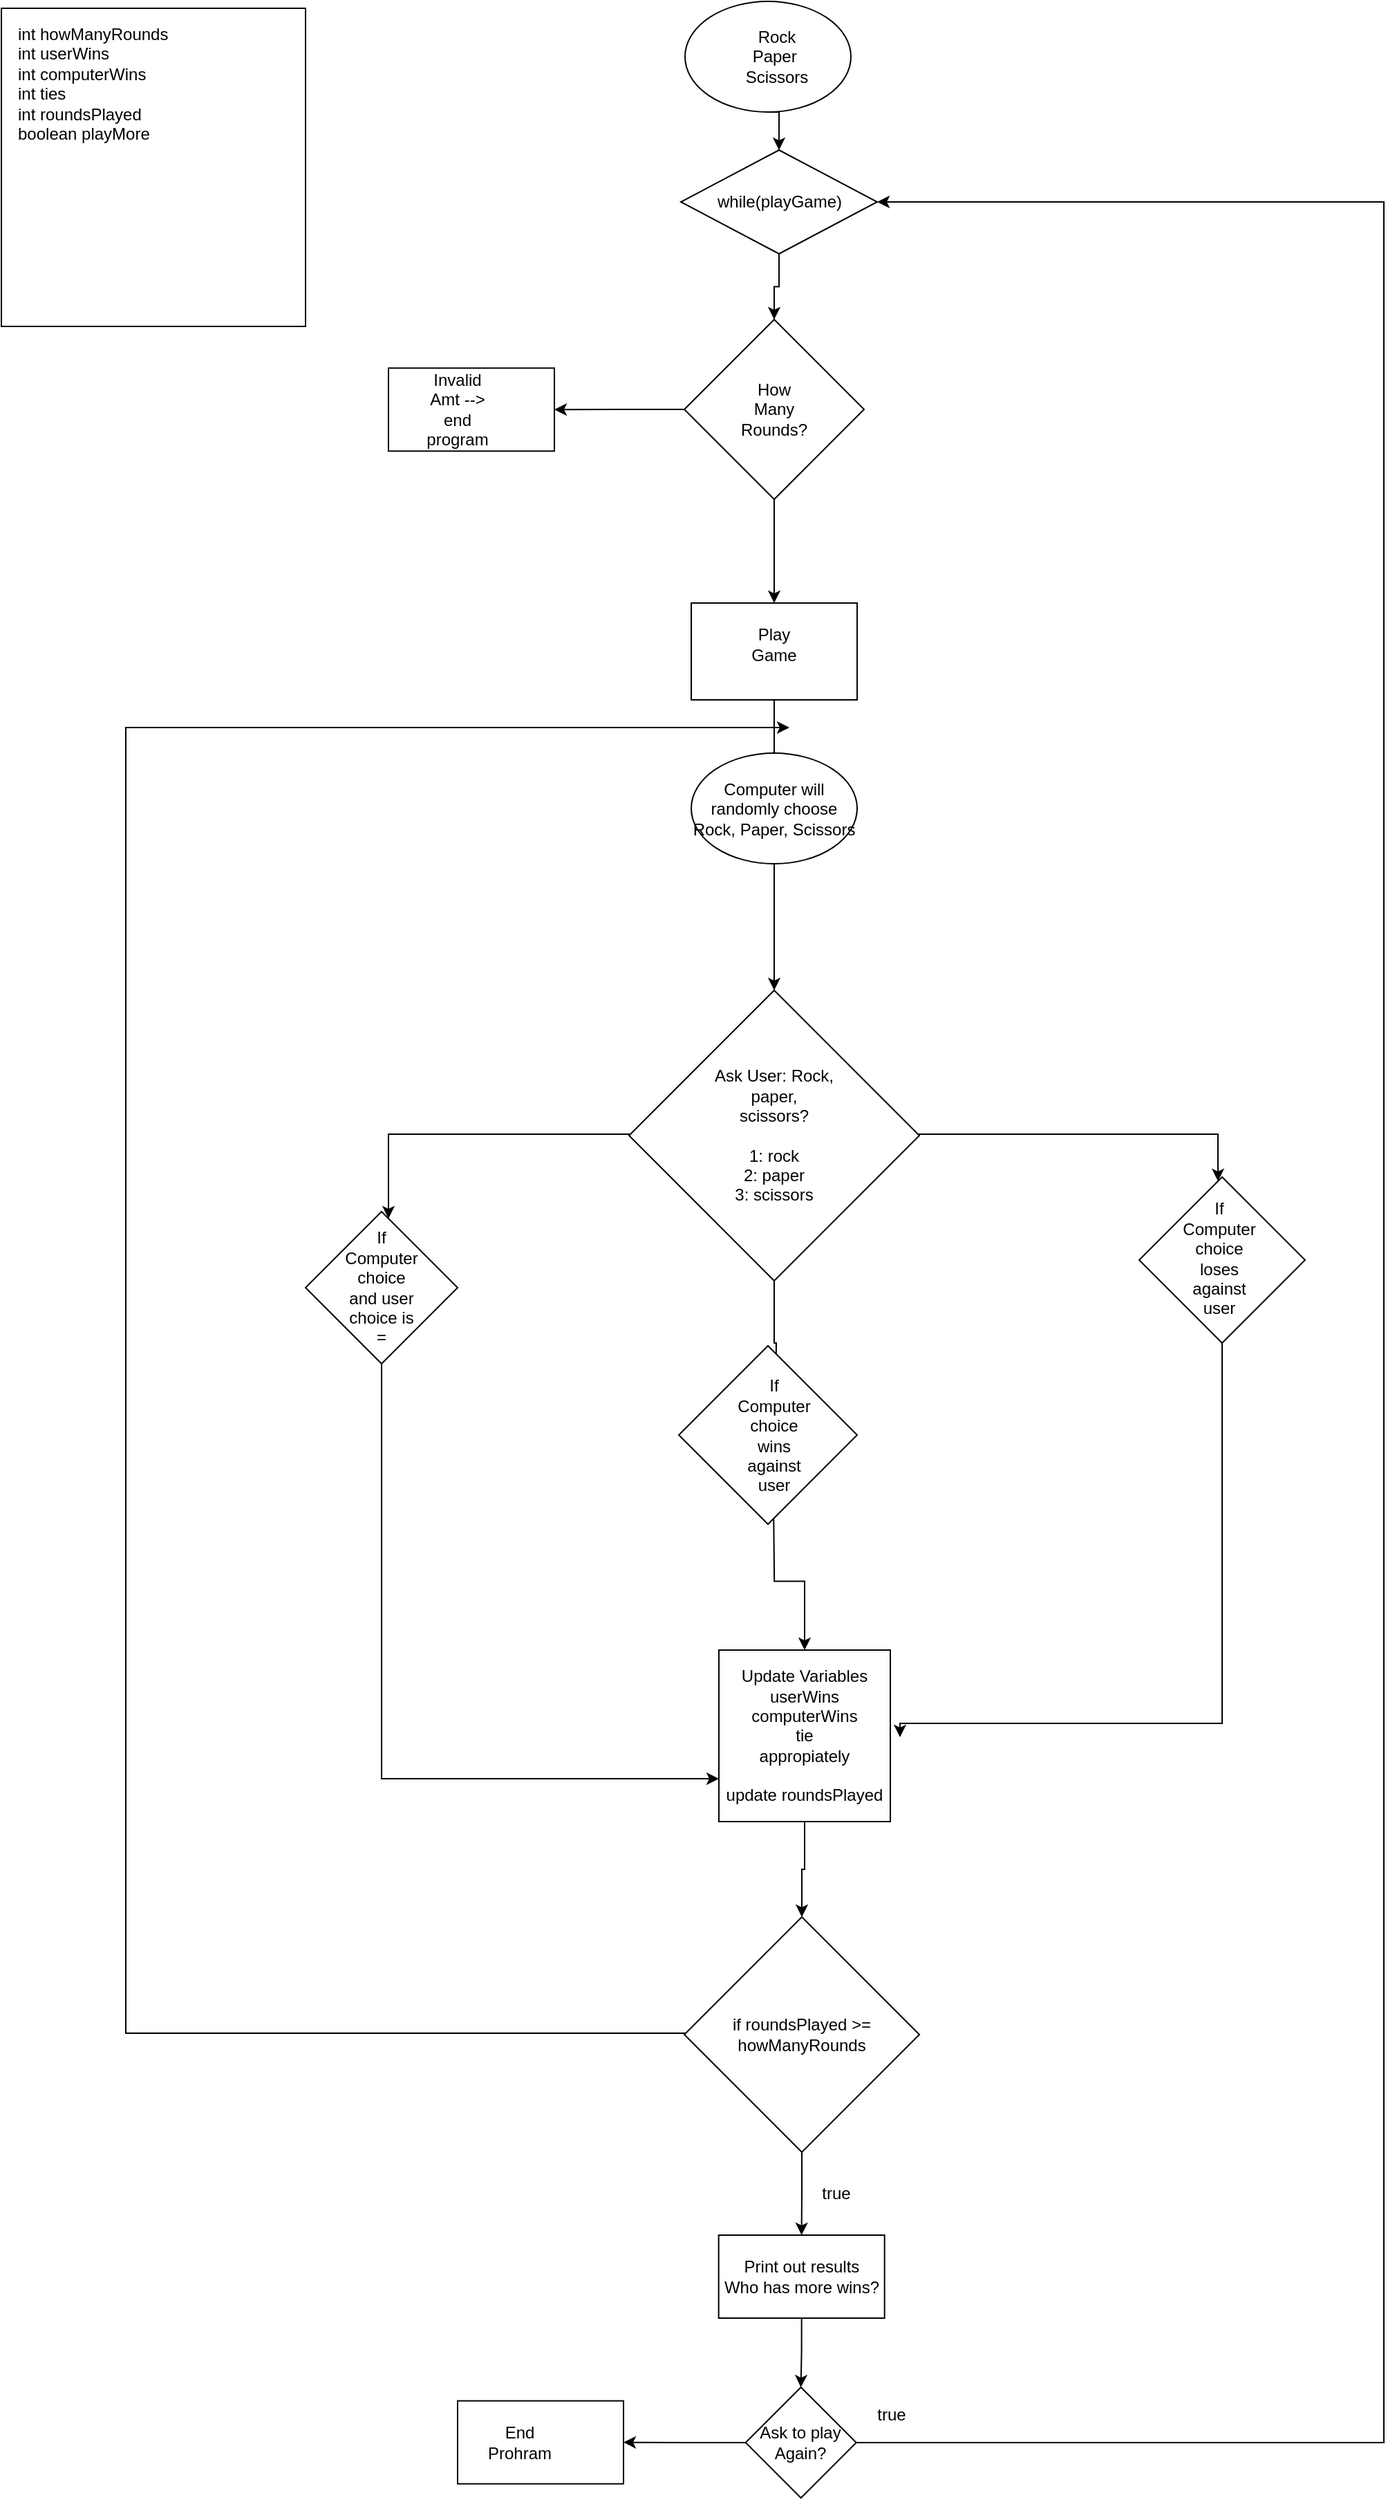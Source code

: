 <mxfile version="10.6.6" type="device"><diagram id="HAbJTBd9WQU1ZmT7N6Sz" name="Page-1"><mxGraphModel dx="1555" dy="2275" grid="1" gridSize="10" guides="1" tooltips="1" connect="1" arrows="1" fold="1" page="1" pageScale="1" pageWidth="850" pageHeight="1100" math="0" shadow="0"><root><mxCell id="0"/><mxCell id="1" parent="0"/><mxCell id="_aESMpULlJK4XJxWV_cw-6" style="edgeStyle=orthogonalEdgeStyle;rounded=0;orthogonalLoop=1;jettySize=auto;html=1;exitX=0.5;exitY=1;exitDx=0;exitDy=0;" edge="1" parent="1" source="_aESMpULlJK4XJxWV_cw-57" target="_aESMpULlJK4XJxWV_cw-5"><mxGeometry relative="1" as="geometry"/></mxCell><mxCell id="_aESMpULlJK4XJxWV_cw-60" style="edgeStyle=orthogonalEdgeStyle;rounded=0;orthogonalLoop=1;jettySize=auto;html=1;exitX=0.5;exitY=1;exitDx=0;exitDy=0;entryX=0.5;entryY=0;entryDx=0;entryDy=0;" edge="1" parent="1" source="_aESMpULlJK4XJxWV_cw-1" target="_aESMpULlJK4XJxWV_cw-57"><mxGeometry relative="1" as="geometry"/></mxCell><mxCell id="_aESMpULlJK4XJxWV_cw-1" value="" style="ellipse;whiteSpace=wrap;html=1;" vertex="1" parent="1"><mxGeometry x="284.5" y="-1095" width="120" height="80" as="geometry"/></mxCell><mxCell id="_aESMpULlJK4XJxWV_cw-2" value="Rock Paper&amp;nbsp;&lt;br&gt;Scissors&lt;br&gt;" style="text;html=1;strokeColor=none;fillColor=none;align=center;verticalAlign=middle;whiteSpace=wrap;rounded=0;" vertex="1" parent="1"><mxGeometry x="331" y="-1065" width="40" height="20" as="geometry"/></mxCell><mxCell id="_aESMpULlJK4XJxWV_cw-9" style="edgeStyle=orthogonalEdgeStyle;rounded=0;orthogonalLoop=1;jettySize=auto;html=1;exitX=0;exitY=0.5;exitDx=0;exitDy=0;" edge="1" parent="1" source="_aESMpULlJK4XJxWV_cw-5" target="_aESMpULlJK4XJxWV_cw-10"><mxGeometry relative="1" as="geometry"><mxPoint x="180" y="-799.857" as="targetPoint"/></mxGeometry></mxCell><mxCell id="_aESMpULlJK4XJxWV_cw-13" style="edgeStyle=orthogonalEdgeStyle;rounded=0;orthogonalLoop=1;jettySize=auto;html=1;exitX=0.5;exitY=1;exitDx=0;exitDy=0;" edge="1" parent="1" source="_aESMpULlJK4XJxWV_cw-5" target="_aESMpULlJK4XJxWV_cw-14"><mxGeometry relative="1" as="geometry"><mxPoint x="348.857" y="-630" as="targetPoint"/></mxGeometry></mxCell><mxCell id="_aESMpULlJK4XJxWV_cw-5" value="" style="rhombus;whiteSpace=wrap;html=1;" vertex="1" parent="1"><mxGeometry x="284" y="-865" width="130" height="130" as="geometry"/></mxCell><mxCell id="_aESMpULlJK4XJxWV_cw-7" value="How Many Rounds?&lt;br&gt;" style="text;html=1;strokeColor=none;fillColor=none;align=center;verticalAlign=middle;whiteSpace=wrap;rounded=0;" vertex="1" parent="1"><mxGeometry x="329" y="-810" width="40" height="20" as="geometry"/></mxCell><mxCell id="_aESMpULlJK4XJxWV_cw-8" value="" style="rounded=0;whiteSpace=wrap;html=1;" vertex="1" parent="1"><mxGeometry x="-210" y="-1090" width="220" height="230" as="geometry"/></mxCell><mxCell id="_aESMpULlJK4XJxWV_cw-10" value="" style="rounded=0;whiteSpace=wrap;html=1;" vertex="1" parent="1"><mxGeometry x="70" y="-829.857" width="120" height="60" as="geometry"/></mxCell><mxCell id="_aESMpULlJK4XJxWV_cw-11" value="Invalid Amt --&amp;gt; end program" style="text;html=1;strokeColor=none;fillColor=none;align=center;verticalAlign=middle;whiteSpace=wrap;rounded=0;" vertex="1" parent="1"><mxGeometry x="100" y="-810" width="40" height="20" as="geometry"/></mxCell><mxCell id="_aESMpULlJK4XJxWV_cw-17" style="edgeStyle=orthogonalEdgeStyle;rounded=0;orthogonalLoop=1;jettySize=auto;html=1;" edge="1" parent="1" source="_aESMpULlJK4XJxWV_cw-14" target="_aESMpULlJK4XJxWV_cw-18"><mxGeometry relative="1" as="geometry"><mxPoint x="350" y="-500" as="targetPoint"/><Array as="points"><mxPoint x="349" y="-410"/><mxPoint x="349" y="-410"/></Array></mxGeometry></mxCell><mxCell id="_aESMpULlJK4XJxWV_cw-14" value="" style="rounded=0;whiteSpace=wrap;html=1;" vertex="1" parent="1"><mxGeometry x="289" y="-660" width="120" height="70" as="geometry"/></mxCell><mxCell id="_aESMpULlJK4XJxWV_cw-15" value="Play Game" style="text;html=1;strokeColor=none;fillColor=none;align=center;verticalAlign=middle;whiteSpace=wrap;rounded=0;" vertex="1" parent="1"><mxGeometry x="329" y="-640" width="40" height="20" as="geometry"/></mxCell><mxCell id="_aESMpULlJK4XJxWV_cw-16" value="int howManyRounds&lt;br&gt;int userWins&lt;br&gt;int computerWins&lt;br&gt;int ties&amp;nbsp;&lt;br&gt;int roundsPlayed&lt;br&gt;boolean playMore&lt;br&gt;" style="text;strokeColor=none;fillColor=none;align=left;verticalAlign=top;whiteSpace=wrap;rounded=0;html=1;" vertex="1" parent="1"><mxGeometry x="-200" y="-1085" width="190" height="200" as="geometry"/></mxCell><mxCell id="_aESMpULlJK4XJxWV_cw-32" style="edgeStyle=orthogonalEdgeStyle;rounded=0;orthogonalLoop=1;jettySize=auto;html=1;exitX=0.5;exitY=1;exitDx=0;exitDy=0;" edge="1" parent="1" source="_aESMpULlJK4XJxWV_cw-18"><mxGeometry relative="1" as="geometry"><mxPoint x="350" y="-80" as="targetPoint"/></mxGeometry></mxCell><mxCell id="_aESMpULlJK4XJxWV_cw-40" style="edgeStyle=orthogonalEdgeStyle;rounded=0;orthogonalLoop=1;jettySize=auto;html=1;exitX=1;exitY=0.5;exitDx=0;exitDy=0;" edge="1" parent="1" source="_aESMpULlJK4XJxWV_cw-18" target="_aESMpULlJK4XJxWV_cw-41"><mxGeometry relative="1" as="geometry"><mxPoint x="670" y="-220" as="targetPoint"/><Array as="points"><mxPoint x="670" y="-276"/></Array></mxGeometry></mxCell><mxCell id="_aESMpULlJK4XJxWV_cw-18" value="Ask User: Rock,&lt;br&gt;paper,&lt;br&gt;scissors?&lt;br&gt;&lt;br&gt;1: rock&lt;br&gt;2: paper&lt;br&gt;3: scissors&lt;br&gt;" style="rhombus;whiteSpace=wrap;html=1;" vertex="1" parent="1"><mxGeometry x="244" y="-380" width="210" height="210" as="geometry"/></mxCell><mxCell id="_aESMpULlJK4XJxWV_cw-19" value="&lt;div style=&quot;text-align: center&quot;&gt;Computer will randomly choose Rock, Paper, Scissors&lt;/div&gt;" style="ellipse;whiteSpace=wrap;html=1;align=center;" vertex="1" parent="1"><mxGeometry x="289" y="-551.5" width="120" height="80" as="geometry"/></mxCell><mxCell id="_aESMpULlJK4XJxWV_cw-46" style="edgeStyle=orthogonalEdgeStyle;rounded=0;orthogonalLoop=1;jettySize=auto;html=1;exitX=0.5;exitY=1;exitDx=0;exitDy=0;entryX=0;entryY=0.75;entryDx=0;entryDy=0;" edge="1" parent="1" source="_aESMpULlJK4XJxWV_cw-28" target="_aESMpULlJK4XJxWV_cw-36"><mxGeometry relative="1" as="geometry"/></mxCell><mxCell id="_aESMpULlJK4XJxWV_cw-28" value="" style="rhombus;whiteSpace=wrap;html=1;align=center;" vertex="1" parent="1"><mxGeometry x="10" y="-220" width="110" height="110" as="geometry"/></mxCell><mxCell id="_aESMpULlJK4XJxWV_cw-29" style="edgeStyle=orthogonalEdgeStyle;rounded=0;orthogonalLoop=1;jettySize=auto;html=1;exitX=0;exitY=0.5;exitDx=0;exitDy=0;" edge="1" parent="1" source="_aESMpULlJK4XJxWV_cw-18" target="_aESMpULlJK4XJxWV_cw-28"><mxGeometry relative="1" as="geometry"><mxPoint x="70.286" y="-50" as="targetPoint"/><mxPoint x="244.571" y="-275.571" as="sourcePoint"/><Array as="points"><mxPoint x="70" y="-276"/></Array></mxGeometry></mxCell><mxCell id="_aESMpULlJK4XJxWV_cw-27" value="If Computer choice and user choice is =" style="text;html=1;strokeColor=none;fillColor=none;align=center;verticalAlign=middle;whiteSpace=wrap;rounded=0;" vertex="1" parent="1"><mxGeometry x="45" y="-185" width="40" height="40" as="geometry"/></mxCell><mxCell id="_aESMpULlJK4XJxWV_cw-47" style="edgeStyle=orthogonalEdgeStyle;rounded=0;orthogonalLoop=1;jettySize=auto;html=1;exitX=0.5;exitY=1;exitDx=0;exitDy=0;" edge="1" parent="1" source="_aESMpULlJK4XJxWV_cw-36" target="_aESMpULlJK4XJxWV_cw-48"><mxGeometry relative="1" as="geometry"><mxPoint x="370.286" y="310" as="targetPoint"/></mxGeometry></mxCell><mxCell id="_aESMpULlJK4XJxWV_cw-36" value="Update Variables&lt;br&gt;userWins&lt;br&gt;computerWins&lt;br&gt;tie&lt;br&gt;appropiately&lt;br&gt;&lt;br&gt;update roundsPlayed&lt;br&gt;" style="whiteSpace=wrap;html=1;aspect=fixed;" vertex="1" parent="1"><mxGeometry x="309" y="97" width="124" height="124" as="geometry"/></mxCell><mxCell id="_aESMpULlJK4XJxWV_cw-37" style="edgeStyle=orthogonalEdgeStyle;rounded=0;orthogonalLoop=1;jettySize=auto;html=1;exitX=0.5;exitY=1;exitDx=0;exitDy=0;entryX=0.5;entryY=0;entryDx=0;entryDy=0;" edge="1" parent="1" target="_aESMpULlJK4XJxWV_cw-36"><mxGeometry relative="1" as="geometry"><mxPoint x="348.571" y="-3.357" as="sourcePoint"/></mxGeometry></mxCell><mxCell id="_aESMpULlJK4XJxWV_cw-39" value="" style="rhombus;whiteSpace=wrap;html=1;align=center;" vertex="1" parent="1"><mxGeometry x="280" y="-123" width="129" height="129" as="geometry"/></mxCell><mxCell id="_aESMpULlJK4XJxWV_cw-38" value="If Computer choice wins against user" style="text;html=1;strokeColor=none;fillColor=none;align=center;verticalAlign=middle;whiteSpace=wrap;rounded=0;" vertex="1" parent="1"><mxGeometry x="329" y="-78.5" width="40" height="40" as="geometry"/></mxCell><mxCell id="_aESMpULlJK4XJxWV_cw-45" style="edgeStyle=orthogonalEdgeStyle;rounded=0;orthogonalLoop=1;jettySize=auto;html=1;exitX=0.5;exitY=1;exitDx=0;exitDy=0;" edge="1" parent="1" source="_aESMpULlJK4XJxWV_cw-41"><mxGeometry relative="1" as="geometry"><mxPoint x="440" y="160" as="targetPoint"/><Array as="points"><mxPoint x="673" y="150"/></Array></mxGeometry></mxCell><mxCell id="_aESMpULlJK4XJxWV_cw-41" value="" style="rhombus;whiteSpace=wrap;html=1;" vertex="1" parent="1"><mxGeometry x="613" y="-245" width="120" height="120" as="geometry"/></mxCell><mxCell id="_aESMpULlJK4XJxWV_cw-44" value="If Computer choice loses against user" style="text;html=1;strokeColor=none;fillColor=none;align=center;verticalAlign=middle;whiteSpace=wrap;rounded=0;" vertex="1" parent="1"><mxGeometry x="650.5" y="-206" width="40" height="40" as="geometry"/></mxCell><mxCell id="_aESMpULlJK4XJxWV_cw-49" style="edgeStyle=orthogonalEdgeStyle;rounded=0;orthogonalLoop=1;jettySize=auto;html=1;exitX=0;exitY=0.5;exitDx=0;exitDy=0;" edge="1" parent="1" source="_aESMpULlJK4XJxWV_cw-48"><mxGeometry relative="1" as="geometry"><mxPoint x="360" y="-570" as="targetPoint"/><Array as="points"><mxPoint x="-120" y="374"/><mxPoint x="-120" y="-570"/></Array></mxGeometry></mxCell><mxCell id="_aESMpULlJK4XJxWV_cw-50" style="edgeStyle=orthogonalEdgeStyle;rounded=0;orthogonalLoop=1;jettySize=auto;html=1;exitX=0.5;exitY=1;exitDx=0;exitDy=0;" edge="1" parent="1" source="_aESMpULlJK4XJxWV_cw-48" target="_aESMpULlJK4XJxWV_cw-51"><mxGeometry relative="1" as="geometry"><mxPoint x="368.333" y="550" as="targetPoint"/></mxGeometry></mxCell><mxCell id="_aESMpULlJK4XJxWV_cw-48" value="if roundsPlayed &amp;gt;= howManyRounds" style="rhombus;whiteSpace=wrap;html=1;" vertex="1" parent="1"><mxGeometry x="284" y="290" width="170" height="170" as="geometry"/></mxCell><mxCell id="_aESMpULlJK4XJxWV_cw-55" style="edgeStyle=orthogonalEdgeStyle;rounded=0;orthogonalLoop=1;jettySize=auto;html=1;exitX=0.5;exitY=1;exitDx=0;exitDy=0;" edge="1" parent="1" source="_aESMpULlJK4XJxWV_cw-51" target="_aESMpULlJK4XJxWV_cw-56"><mxGeometry relative="1" as="geometry"><mxPoint x="368.333" y="670" as="targetPoint"/></mxGeometry></mxCell><mxCell id="_aESMpULlJK4XJxWV_cw-51" value="Print out results&lt;br&gt;Who has more wins?&lt;br&gt;" style="rounded=0;whiteSpace=wrap;html=1;" vertex="1" parent="1"><mxGeometry x="308.833" y="520" width="120" height="60" as="geometry"/></mxCell><mxCell id="_aESMpULlJK4XJxWV_cw-52" value="true" style="text;html=1;strokeColor=none;fillColor=none;align=center;verticalAlign=middle;whiteSpace=wrap;rounded=0;" vertex="1" parent="1"><mxGeometry x="374" y="480" width="40" height="20" as="geometry"/></mxCell><mxCell id="_aESMpULlJK4XJxWV_cw-61" style="edgeStyle=orthogonalEdgeStyle;rounded=0;orthogonalLoop=1;jettySize=auto;html=1;exitX=1;exitY=0.5;exitDx=0;exitDy=0;entryX=1;entryY=0.5;entryDx=0;entryDy=0;" edge="1" parent="1" source="_aESMpULlJK4XJxWV_cw-56" target="_aESMpULlJK4XJxWV_cw-57"><mxGeometry relative="1" as="geometry"><mxPoint x="780" y="-970" as="targetPoint"/><Array as="points"><mxPoint x="790" y="670"/><mxPoint x="790" y="-950"/></Array></mxGeometry></mxCell><mxCell id="_aESMpULlJK4XJxWV_cw-65" style="edgeStyle=orthogonalEdgeStyle;rounded=0;orthogonalLoop=1;jettySize=auto;html=1;exitX=0;exitY=0.5;exitDx=0;exitDy=0;entryX=1;entryY=0.5;entryDx=0;entryDy=0;" edge="1" parent="1" source="_aESMpULlJK4XJxWV_cw-56" target="_aESMpULlJK4XJxWV_cw-63"><mxGeometry relative="1" as="geometry"/></mxCell><mxCell id="_aESMpULlJK4XJxWV_cw-56" value="Ask to play Again?" style="rhombus;whiteSpace=wrap;html=1;" vertex="1" parent="1"><mxGeometry x="328.333" y="630" width="80" height="80" as="geometry"/></mxCell><mxCell id="_aESMpULlJK4XJxWV_cw-57" value="while(playGame)" style="rhombus;whiteSpace=wrap;html=1;align=center;" vertex="1" parent="1"><mxGeometry x="281.5" y="-987.5" width="142" height="75" as="geometry"/></mxCell><mxCell id="_aESMpULlJK4XJxWV_cw-62" value="true" style="text;html=1;strokeColor=none;fillColor=none;align=center;verticalAlign=middle;whiteSpace=wrap;rounded=0;" vertex="1" parent="1"><mxGeometry x="414" y="640" width="40" height="20" as="geometry"/></mxCell><mxCell id="_aESMpULlJK4XJxWV_cw-63" value="" style="rounded=0;whiteSpace=wrap;html=1;" vertex="1" parent="1"><mxGeometry x="120" y="639.81" width="120" height="60" as="geometry"/></mxCell><mxCell id="_aESMpULlJK4XJxWV_cw-64" value="End Prohram" style="text;html=1;strokeColor=none;fillColor=none;align=center;verticalAlign=middle;whiteSpace=wrap;rounded=0;" vertex="1" parent="1"><mxGeometry x="150" y="659.667" width="30" height="20" as="geometry"/></mxCell></root></mxGraphModel></diagram></mxfile>